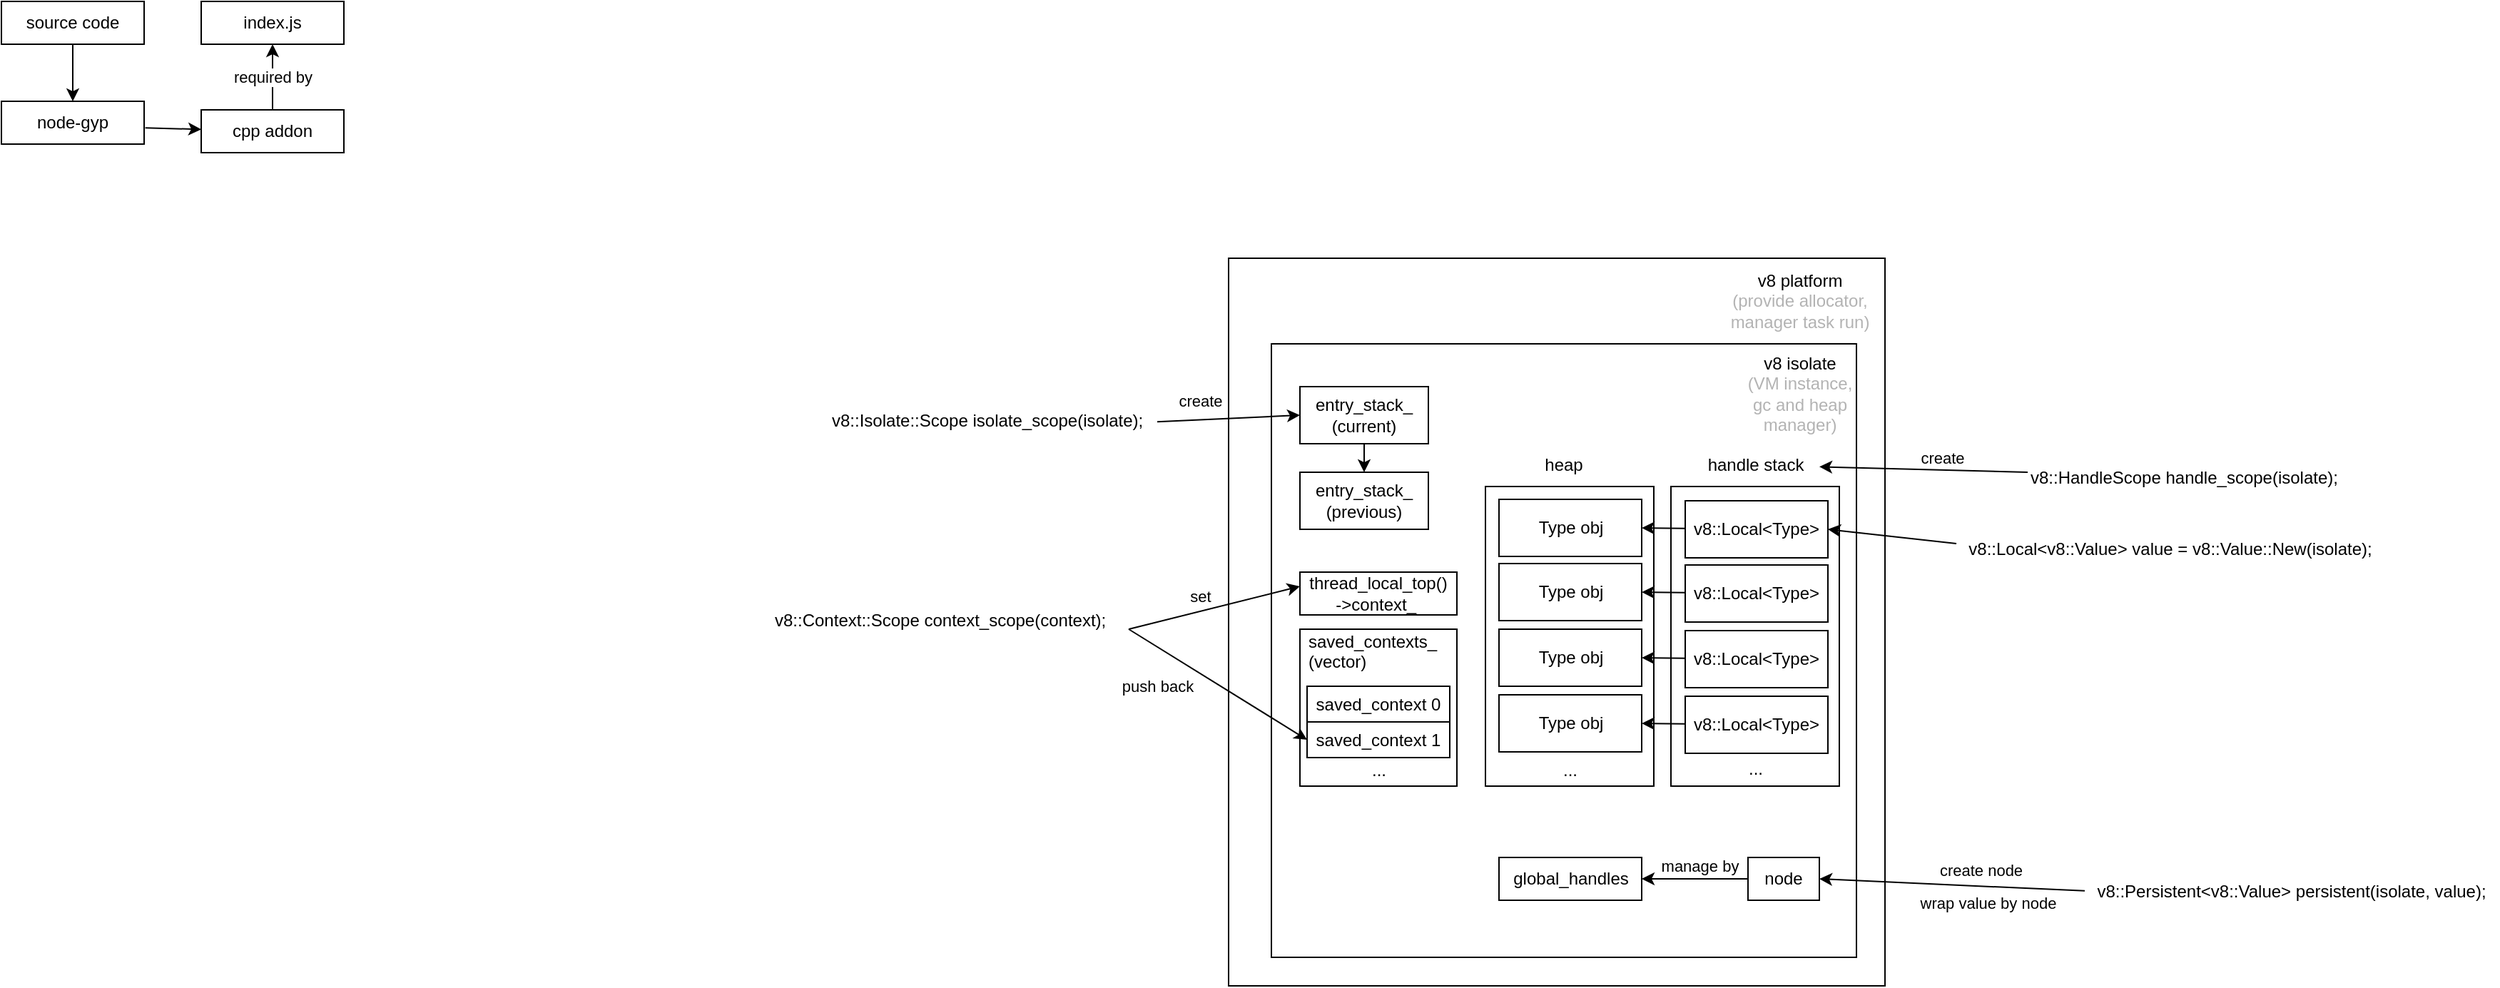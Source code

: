 <mxfile pages="1">
    <diagram id="CBQSuDzCL3WFHLkR6iM2" name="Page-1">
        <mxGraphModel dx="498" dy="1520" grid="1" gridSize="10" guides="1" tooltips="1" connect="1" arrows="1" fold="1" page="1" pageScale="1" pageWidth="827" pageHeight="1169" math="0" shadow="0">
            <root>
                <mxCell id="0"/>
                <mxCell id="1" parent="0"/>
                <mxCell id="103" value="saved_contexts_&lt;br&gt;(vector)" style="text;whiteSpace=wrap;html=1;fontColor=#000000;" parent="1" vertex="1">
                    <mxGeometry x="1024" y="-145" width="120" height="40" as="geometry"/>
                </mxCell>
                <mxCell id="89" value="" style="rounded=0;whiteSpace=wrap;html=1;fillColor=none;" parent="1" vertex="1">
                    <mxGeometry x="970" y="-400" width="460" height="510" as="geometry"/>
                </mxCell>
                <mxCell id="87" value="v8 platform&lt;br&gt;&lt;font color=&quot;#b3b3b3&quot;&gt;(provide allocator,&lt;br&gt;manager task run)&lt;/font&gt;" style="text;html=1;align=center;verticalAlign=middle;resizable=0;points=[];autosize=1;strokeColor=none;fillColor=none;" parent="1" vertex="1">
                    <mxGeometry x="1310" y="-400" width="120" height="60" as="geometry"/>
                </mxCell>
                <mxCell id="90" value="" style="rounded=0;whiteSpace=wrap;html=1;fillColor=none;" parent="1" vertex="1">
                    <mxGeometry x="1000" y="-340" width="410" height="430" as="geometry"/>
                </mxCell>
                <mxCell id="91" value="&lt;font color=&quot;#000000&quot;&gt;v8 isolate&lt;/font&gt;&lt;br&gt;(VM instance,&lt;br&gt;gc and heap&lt;br&gt;manager)" style="text;html=1;align=center;verticalAlign=middle;resizable=0;points=[];autosize=1;strokeColor=none;fillColor=none;fontColor=#B3B3B3;" parent="1" vertex="1">
                    <mxGeometry x="1320" y="-340" width="100" height="70" as="geometry"/>
                </mxCell>
                <mxCell id="98" value="" style="edgeStyle=none;html=1;fontColor=#000000;" parent="1" source="92" target="95" edge="1">
                    <mxGeometry relative="1" as="geometry"/>
                </mxCell>
                <mxCell id="92" value="&lt;div&gt;entry_stack_&lt;/div&gt;&lt;div&gt;(current)&lt;/div&gt;" style="rounded=0;whiteSpace=wrap;html=1;fillColor=none;" parent="1" vertex="1">
                    <mxGeometry x="1020" y="-310" width="90" height="40" as="geometry"/>
                </mxCell>
                <mxCell id="95" value="&lt;div&gt;entry_stack_&lt;/div&gt;&lt;div&gt;(previous)&lt;/div&gt;" style="rounded=0;whiteSpace=wrap;html=1;fillColor=none;" parent="1" vertex="1">
                    <mxGeometry x="1020" y="-250" width="90" height="40" as="geometry"/>
                </mxCell>
                <mxCell id="100" value="" style="edgeStyle=none;html=1;fontColor=#000000;entryX=0;entryY=0.5;entryDx=0;entryDy=0;" parent="1" source="99" target="92" edge="1">
                    <mxGeometry relative="1" as="geometry"/>
                </mxCell>
                <mxCell id="112" value="create" style="edgeLabel;html=1;align=center;verticalAlign=middle;resizable=0;points=[];fontColor=#000000;" parent="100" vertex="1" connectable="0">
                    <mxGeometry x="-0.163" y="-2" relative="1" as="geometry">
                        <mxPoint x="-12" y="-15" as="offset"/>
                    </mxGeometry>
                </mxCell>
                <mxCell id="99" value="v8::Isolate::Scope isolate_scope(isolate);" style="text;whiteSpace=wrap;html=1;fontColor=#000000;" parent="1" vertex="1">
                    <mxGeometry x="690" y="-300" width="230" height="40" as="geometry"/>
                </mxCell>
                <mxCell id="101" value="thread_local_top()&lt;br&gt;-&amp;gt;context_&amp;nbsp;" style="rounded=0;whiteSpace=wrap;html=1;fillColor=none;" parent="1" vertex="1">
                    <mxGeometry x="1020" y="-180" width="110" height="30" as="geometry"/>
                </mxCell>
                <mxCell id="102" value="" style="rounded=0;whiteSpace=wrap;html=1;fillColor=none;" parent="1" vertex="1">
                    <mxGeometry x="1020" y="-140" width="110" height="110" as="geometry"/>
                </mxCell>
                <mxCell id="104" value="saved_context 0" style="whiteSpace=wrap;html=1;fontColor=#000000;fillColor=none;" parent="1" vertex="1">
                    <mxGeometry x="1025" y="-100" width="100" height="25" as="geometry"/>
                </mxCell>
                <mxCell id="105" value="saved_context 1" style="whiteSpace=wrap;html=1;fontColor=#000000;fillColor=none;" parent="1" vertex="1">
                    <mxGeometry x="1025" y="-75" width="100" height="25" as="geometry"/>
                </mxCell>
                <mxCell id="106" value="..." style="text;html=1;align=center;verticalAlign=middle;resizable=0;points=[];autosize=1;strokeColor=none;fillColor=none;fontColor=#000000;" parent="1" vertex="1">
                    <mxGeometry x="1060" y="-56" width="30" height="30" as="geometry"/>
                </mxCell>
                <mxCell id="108" style="edgeStyle=none;html=1;fontColor=#000000;exitX=1;exitY=0.5;exitDx=0;exitDy=0;" parent="1" source="107" edge="1">
                    <mxGeometry relative="1" as="geometry">
                        <mxPoint x="1020" y="-170" as="targetPoint"/>
                    </mxGeometry>
                </mxCell>
                <mxCell id="109" value="set" style="edgeLabel;html=1;align=center;verticalAlign=middle;resizable=0;points=[];fontColor=#000000;" parent="108" vertex="1" connectable="0">
                    <mxGeometry x="-0.154" y="-1" relative="1" as="geometry">
                        <mxPoint x="-1" y="-11" as="offset"/>
                    </mxGeometry>
                </mxCell>
                <mxCell id="110" value="push back" style="edgeStyle=none;html=1;fontColor=#000000;entryX=0;entryY=0.5;entryDx=0;entryDy=0;exitX=1;exitY=0.5;exitDx=0;exitDy=0;" parent="1" source="107" target="105" edge="1">
                    <mxGeometry x="-0.482" y="-23" relative="1" as="geometry">
                        <mxPoint as="offset"/>
                    </mxGeometry>
                </mxCell>
                <mxCell id="107" value="v8::Context::Scope context_scope(context);" style="text;whiteSpace=wrap;html=1;fontColor=#000000;" parent="1" vertex="1">
                    <mxGeometry x="650" y="-160" width="250" height="40" as="geometry"/>
                </mxCell>
                <mxCell id="113" value="" style="rounded=0;whiteSpace=wrap;html=1;fillColor=none;" parent="1" vertex="1">
                    <mxGeometry x="1280" y="-240" width="118" height="210" as="geometry"/>
                </mxCell>
                <mxCell id="114" value="handle stack" style="text;html=1;align=center;verticalAlign=middle;resizable=0;points=[];autosize=1;strokeColor=none;fillColor=none;fontColor=#000000;" parent="1" vertex="1">
                    <mxGeometry x="1294" y="-270" width="90" height="30" as="geometry"/>
                </mxCell>
                <mxCell id="116" value="" style="edgeStyle=none;html=1;fontColor=#000000;exitX=0;exitY=0.25;exitDx=0;exitDy=0;" parent="1" source="115" target="114" edge="1">
                    <mxGeometry relative="1" as="geometry"/>
                </mxCell>
                <mxCell id="117" value="create" style="edgeLabel;html=1;align=center;verticalAlign=middle;resizable=0;points=[];fontColor=#000000;" parent="116" vertex="1" connectable="0">
                    <mxGeometry x="-0.229" y="1" relative="1" as="geometry">
                        <mxPoint x="-4" y="-10" as="offset"/>
                    </mxGeometry>
                </mxCell>
                <mxCell id="115" value="v8::HandleScope handle_scope(isolate);" style="text;whiteSpace=wrap;html=1;fontColor=#000000;" parent="1" vertex="1">
                    <mxGeometry x="1530" y="-260" width="250" height="40" as="geometry"/>
                </mxCell>
                <mxCell id="134" value="" style="edgeStyle=none;html=1;fontColor=#000000;entryX=1;entryY=0.5;entryDx=0;entryDy=0;" parent="1" source="118" target="126" edge="1">
                    <mxGeometry relative="1" as="geometry"/>
                </mxCell>
                <mxCell id="118" value="v8::Local&amp;lt;Type&amp;gt;" style="rounded=0;whiteSpace=wrap;html=1;fontColor=#000000;fillColor=none;" parent="1" vertex="1">
                    <mxGeometry x="1290" y="-230" width="100" height="40" as="geometry"/>
                </mxCell>
                <mxCell id="122" value="..." style="text;html=1;align=center;verticalAlign=middle;resizable=0;points=[];autosize=1;strokeColor=none;fillColor=none;fontColor=#000000;" parent="1" vertex="1">
                    <mxGeometry x="1324" y="-57" width="30" height="30" as="geometry"/>
                </mxCell>
                <mxCell id="123" value="" style="rounded=0;whiteSpace=wrap;html=1;fillColor=none;" parent="1" vertex="1">
                    <mxGeometry x="1150" y="-240" width="118" height="210" as="geometry"/>
                </mxCell>
                <mxCell id="124" value="heap" style="text;strokeColor=none;align=center;fillColor=none;html=1;verticalAlign=middle;whiteSpace=wrap;rounded=0;fontColor=#000000;" parent="1" vertex="1">
                    <mxGeometry x="1175" y="-270" width="60" height="30" as="geometry"/>
                </mxCell>
                <mxCell id="126" value="Type obj" style="rounded=0;whiteSpace=wrap;html=1;fontColor=#000000;fillColor=none;" parent="1" vertex="1">
                    <mxGeometry x="1159.5" y="-231" width="100" height="40" as="geometry"/>
                </mxCell>
                <mxCell id="137" value="" style="edgeStyle=none;html=1;fontColor=#000000;entryX=1;entryY=0.5;entryDx=0;entryDy=0;" parent="1" source="138" target="139" edge="1">
                    <mxGeometry relative="1" as="geometry"/>
                </mxCell>
                <mxCell id="138" value="v8::Local&amp;lt;Type&amp;gt;" style="rounded=0;whiteSpace=wrap;html=1;fontColor=#000000;fillColor=none;" parent="1" vertex="1">
                    <mxGeometry x="1290" y="-185" width="100" height="40" as="geometry"/>
                </mxCell>
                <mxCell id="139" value="Type obj" style="rounded=0;whiteSpace=wrap;html=1;fontColor=#000000;fillColor=none;" parent="1" vertex="1">
                    <mxGeometry x="1159.5" y="-186" width="100" height="40" as="geometry"/>
                </mxCell>
                <mxCell id="140" value="" style="edgeStyle=none;html=1;fontColor=#000000;entryX=1;entryY=0.5;entryDx=0;entryDy=0;" parent="1" source="141" target="142" edge="1">
                    <mxGeometry relative="1" as="geometry"/>
                </mxCell>
                <mxCell id="141" value="v8::Local&amp;lt;Type&amp;gt;" style="rounded=0;whiteSpace=wrap;html=1;fontColor=#000000;fillColor=none;" parent="1" vertex="1">
                    <mxGeometry x="1290" y="-139" width="100" height="40" as="geometry"/>
                </mxCell>
                <mxCell id="142" value="Type obj" style="rounded=0;whiteSpace=wrap;html=1;fontColor=#000000;fillColor=none;" parent="1" vertex="1">
                    <mxGeometry x="1159.5" y="-140" width="100" height="40" as="geometry"/>
                </mxCell>
                <mxCell id="143" value="" style="edgeStyle=none;html=1;fontColor=#000000;entryX=1;entryY=0.5;entryDx=0;entryDy=0;" parent="1" source="144" target="145" edge="1">
                    <mxGeometry relative="1" as="geometry"/>
                </mxCell>
                <mxCell id="144" value="v8::Local&amp;lt;Type&amp;gt;" style="rounded=0;whiteSpace=wrap;html=1;fontColor=#000000;fillColor=none;" parent="1" vertex="1">
                    <mxGeometry x="1290" y="-93" width="100" height="40" as="geometry"/>
                </mxCell>
                <mxCell id="145" value="Type obj" style="rounded=0;whiteSpace=wrap;html=1;fontColor=#000000;fillColor=none;" parent="1" vertex="1">
                    <mxGeometry x="1159.5" y="-94" width="100" height="40" as="geometry"/>
                </mxCell>
                <mxCell id="146" value="..." style="text;html=1;align=center;verticalAlign=middle;resizable=0;points=[];autosize=1;strokeColor=none;fillColor=none;fontColor=#000000;" parent="1" vertex="1">
                    <mxGeometry x="1194" y="-56" width="30" height="30" as="geometry"/>
                </mxCell>
                <mxCell id="147" value="global_handles" style="rounded=0;whiteSpace=wrap;html=1;fontColor=#000000;fillColor=none;" parent="1" vertex="1">
                    <mxGeometry x="1159.5" y="20" width="100" height="30" as="geometry"/>
                </mxCell>
                <mxCell id="154" value="" style="edgeStyle=none;html=1;fontColor=#000000;" parent="1" source="148" target="147" edge="1">
                    <mxGeometry relative="1" as="geometry"/>
                </mxCell>
                <mxCell id="156" value="manage by" style="edgeLabel;html=1;align=center;verticalAlign=middle;resizable=0;points=[];fontColor=#000000;" parent="154" vertex="1" connectable="0">
                    <mxGeometry x="-0.077" relative="1" as="geometry">
                        <mxPoint y="-9" as="offset"/>
                    </mxGeometry>
                </mxCell>
                <mxCell id="148" value="node" style="rounded=0;whiteSpace=wrap;html=1;fontColor=#000000;fillColor=none;" parent="1" vertex="1">
                    <mxGeometry x="1334" y="20" width="50" height="30" as="geometry"/>
                </mxCell>
                <mxCell id="152" value="" style="edgeStyle=none;html=1;fontColor=#000000;entryX=1;entryY=0.5;entryDx=0;entryDy=0;" parent="1" source="149" target="148" edge="1">
                    <mxGeometry relative="1" as="geometry"/>
                </mxCell>
                <mxCell id="153" value="wrap value by node" style="edgeLabel;html=1;align=center;verticalAlign=middle;resizable=0;points=[];fontColor=#000000;" parent="152" vertex="1" connectable="0">
                    <mxGeometry x="-0.271" y="-2" relative="1" as="geometry">
                        <mxPoint y="13" as="offset"/>
                    </mxGeometry>
                </mxCell>
                <mxCell id="155" value="create node" style="edgeLabel;html=1;align=center;verticalAlign=middle;resizable=0;points=[];fontColor=#000000;" parent="152" vertex="1" connectable="0">
                    <mxGeometry x="-0.214" y="1" relative="1" as="geometry">
                        <mxPoint y="-12" as="offset"/>
                    </mxGeometry>
                </mxCell>
                <mxCell id="149" value="v8::Persistent&amp;lt;v8::Value&amp;gt; persistent(isolate, value);" style="text;whiteSpace=wrap;html=1;fontColor=#000000;align=center;" parent="1" vertex="1">
                    <mxGeometry x="1570" y="30" width="290" height="40" as="geometry"/>
                </mxCell>
                <mxCell id="158" value="" style="edgeStyle=none;html=1;entryX=1;entryY=0.5;entryDx=0;entryDy=0;exitX=0;exitY=0.25;exitDx=0;exitDy=0;" parent="1" source="157" target="118" edge="1">
                    <mxGeometry relative="1" as="geometry"/>
                </mxCell>
                <mxCell id="157" value="v8::Local&amp;lt;v8::Value&amp;gt; value = v8::Value::New(isolate);" style="text;whiteSpace=wrap;html=1;align=center;" parent="1" vertex="1">
                    <mxGeometry x="1480" y="-210" width="300" height="40" as="geometry"/>
                </mxCell>
                <mxCell id="166" value="" style="edgeStyle=none;html=1;" edge="1" parent="1" source="160" target="165">
                    <mxGeometry relative="1" as="geometry"/>
                </mxCell>
                <mxCell id="160" value="source code" style="rounded=0;whiteSpace=wrap;html=1;" vertex="1" parent="1">
                    <mxGeometry x="110" y="-580" width="100" height="30" as="geometry"/>
                </mxCell>
                <mxCell id="169" value="" style="edgeStyle=none;html=1;exitX=1.008;exitY=0.621;exitDx=0;exitDy=0;exitPerimeter=0;" edge="1" parent="1" source="165" target="167">
                    <mxGeometry relative="1" as="geometry"/>
                </mxCell>
                <mxCell id="165" value="node-gyp" style="rounded=0;whiteSpace=wrap;html=1;" vertex="1" parent="1">
                    <mxGeometry x="110" y="-510" width="100" height="30" as="geometry"/>
                </mxCell>
                <mxCell id="171" value="required by" style="edgeStyle=none;html=1;" edge="1" parent="1" source="167" target="170">
                    <mxGeometry relative="1" as="geometry"/>
                </mxCell>
                <mxCell id="167" value="cpp addon" style="rounded=0;whiteSpace=wrap;html=1;" vertex="1" parent="1">
                    <mxGeometry x="250" y="-504" width="100" height="30" as="geometry"/>
                </mxCell>
                <mxCell id="170" value="index.js" style="rounded=0;whiteSpace=wrap;html=1;" vertex="1" parent="1">
                    <mxGeometry x="250" y="-580" width="100" height="30" as="geometry"/>
                </mxCell>
            </root>
        </mxGraphModel>
    </diagram>
</mxfile>